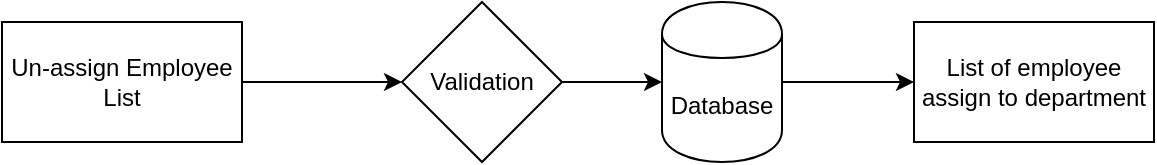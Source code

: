 <mxfile version="12.3.2" type="device" pages="1"><diagram id="PM5xkwdyhiefBMFHlauf" name="Page-1"><mxGraphModel dx="846" dy="494" grid="0" gridSize="10" guides="1" tooltips="1" connect="1" arrows="1" fold="1" page="1" pageScale="1" pageWidth="850" pageHeight="1100" math="0" shadow="0"><root><mxCell id="0"/><mxCell id="1" parent="0"/><mxCell id="6S9EHwURwv_836AJZHxv-5" style="edgeStyle=orthogonalEdgeStyle;rounded=0;orthogonalLoop=1;jettySize=auto;html=1;exitX=1;exitY=0.5;exitDx=0;exitDy=0;entryX=0;entryY=0.5;entryDx=0;entryDy=0;" parent="1" source="6S9EHwURwv_836AJZHxv-1" edge="1"><mxGeometry relative="1" as="geometry"><mxPoint x="320" y="190" as="targetPoint"/></mxGeometry></mxCell><mxCell id="6S9EHwURwv_836AJZHxv-1" value="Un-assign Employee List" style="rounded=0;whiteSpace=wrap;html=1;" parent="1" vertex="1"><mxGeometry x="120" y="160" width="120" height="60" as="geometry"/></mxCell><mxCell id="6S9EHwURwv_836AJZHxv-7" style="edgeStyle=orthogonalEdgeStyle;rounded=0;orthogonalLoop=1;jettySize=auto;html=1;exitX=1;exitY=0.5;exitDx=0;exitDy=0;entryX=0;entryY=0.5;entryDx=0;entryDy=0;" parent="1" source="6S9EHwURwv_836AJZHxv-3" target="6S9EHwURwv_836AJZHxv-4" edge="1"><mxGeometry relative="1" as="geometry"/></mxCell><mxCell id="6S9EHwURwv_836AJZHxv-3" value="Validation" style="rhombus;whiteSpace=wrap;html=1;" parent="1" vertex="1"><mxGeometry x="320" y="150" width="80" height="80" as="geometry"/></mxCell><mxCell id="RFTyAULqiB1gZPdbjzZG-3" style="edgeStyle=orthogonalEdgeStyle;rounded=0;orthogonalLoop=1;jettySize=auto;html=1;exitX=1;exitY=0.5;exitDx=0;exitDy=0;entryX=0;entryY=0.5;entryDx=0;entryDy=0;" parent="1" source="6S9EHwURwv_836AJZHxv-4" target="RFTyAULqiB1gZPdbjzZG-1" edge="1"><mxGeometry relative="1" as="geometry"/></mxCell><mxCell id="6S9EHwURwv_836AJZHxv-4" value="Database" style="shape=cylinder;whiteSpace=wrap;html=1;boundedLbl=1;backgroundOutline=1;" parent="1" vertex="1"><mxGeometry x="450" y="150" width="60" height="80" as="geometry"/></mxCell><mxCell id="RFTyAULqiB1gZPdbjzZG-1" value="List of employee assign to department" style="rounded=0;whiteSpace=wrap;html=1;" parent="1" vertex="1"><mxGeometry x="576" y="160" width="120" height="60" as="geometry"/></mxCell></root></mxGraphModel></diagram></mxfile>